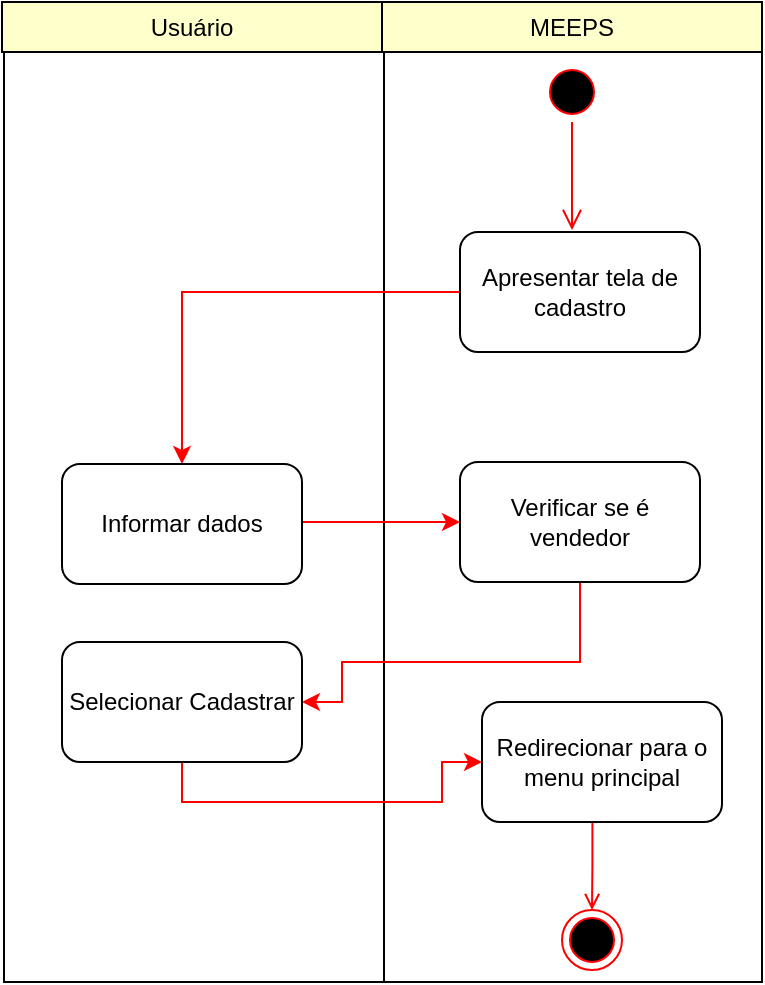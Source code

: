 <mxfile version="11.3.1" pages="1"><diagram id="pEvO3yivW7kbDaNzguWj" name="Page-1"><mxGraphModel dx="373" dy="623" grid="1" gridSize="10" guides="1" tooltips="1" connect="1" arrows="1" fold="1" page="1" pageScale="1" pageWidth="827" pageHeight="1169" math="0" shadow="0"><root><mxCell id="0"/><mxCell id="1" parent="0"/><mxCell id="Yyd2xn2CKn9gwEadEKgY-5" value="" style="rounded=0;whiteSpace=wrap;html=1;" vertex="1" parent="1"><mxGeometry x="410" y="85" width="190" height="465" as="geometry"/></mxCell><mxCell id="Yyd2xn2CKn9gwEadEKgY-6" value="" style="rounded=0;whiteSpace=wrap;html=1;" vertex="1" parent="1"><mxGeometry x="221" y="85" width="190" height="465" as="geometry"/></mxCell><mxCell id="Yyd2xn2CKn9gwEadEKgY-9" style="edgeStyle=orthogonalEdgeStyle;rounded=0;orthogonalLoop=1;jettySize=auto;html=1;endArrow=open;endFill=0;strokeColor=#FF0000;entryX=0.5;entryY=0;entryDx=0;entryDy=0;exitX=0.46;exitY=1.003;exitDx=0;exitDy=0;exitPerimeter=0;" edge="1" parent="1" source="Yyd2xn2CKn9gwEadEKgY-23" target="Yyd2xn2CKn9gwEadEKgY-11"><mxGeometry relative="1" as="geometry"><mxPoint x="505" y="399.5" as="sourcePoint"/><mxPoint x="505" y="478" as="targetPoint"/><Array as="points"/></mxGeometry></mxCell><mxCell id="Yyd2xn2CKn9gwEadEKgY-11" value="" style="ellipse;html=1;shape=endState;fillColor=#000000;strokeColor=#ff0000;" vertex="1" parent="1"><mxGeometry x="500.0" y="514" width="30" height="30" as="geometry"/></mxCell><mxCell id="Yyd2xn2CKn9gwEadEKgY-12" value="Usuário" style="rounded=0;whiteSpace=wrap;html=1;strokeColor=#000000;fillColor=#FFFFCC;" vertex="1" parent="1"><mxGeometry x="220" y="60" width="190" height="25" as="geometry"/></mxCell><mxCell id="Yyd2xn2CKn9gwEadEKgY-13" value="MEEPS" style="rounded=0;whiteSpace=wrap;html=1;strokeColor=#000000;fillColor=#FFFFCC;" vertex="1" parent="1"><mxGeometry x="410.0" y="60" width="190" height="25" as="geometry"/></mxCell><mxCell id="Yyd2xn2CKn9gwEadEKgY-14" value="" style="ellipse;html=1;shape=startState;fillColor=#000000;strokeColor=#ff0000;" vertex="1" parent="1"><mxGeometry x="490" y="90" width="30" height="30" as="geometry"/></mxCell><mxCell id="Yyd2xn2CKn9gwEadEKgY-15" value="" style="edgeStyle=orthogonalEdgeStyle;html=1;verticalAlign=bottom;endArrow=open;endSize=8;strokeColor=#ff0000;" edge="1" parent="1"><mxGeometry relative="1" as="geometry"><mxPoint x="505" y="174" as="targetPoint"/><mxPoint x="505" y="120" as="sourcePoint"/></mxGeometry></mxCell><mxCell id="Yyd2xn2CKn9gwEadEKgY-19" value="" style="edgeStyle=orthogonalEdgeStyle;rounded=0;orthogonalLoop=1;jettySize=auto;html=1;fillColor=#e51400;strokeColor=#FF0000;" edge="1" parent="1" source="Yyd2xn2CKn9gwEadEKgY-16" target="Yyd2xn2CKn9gwEadEKgY-17"><mxGeometry relative="1" as="geometry"/></mxCell><mxCell id="Yyd2xn2CKn9gwEadEKgY-16" value="Apresentar tela de cadastro" style="rounded=1;whiteSpace=wrap;html=1;" vertex="1" parent="1"><mxGeometry x="449" y="175" width="120" height="60" as="geometry"/></mxCell><mxCell id="Yyd2xn2CKn9gwEadEKgY-20" style="edgeStyle=orthogonalEdgeStyle;rounded=0;orthogonalLoop=1;jettySize=auto;html=1;strokeColor=#FF0000;entryX=0;entryY=0.5;entryDx=0;entryDy=0;" edge="1" parent="1" target="Yyd2xn2CKn9gwEadEKgY-18"><mxGeometry relative="1" as="geometry"><mxPoint x="310" y="327" as="sourcePoint"/><mxPoint x="449" y="377.238" as="targetPoint"/><Array as="points"><mxPoint x="310" y="320"/></Array></mxGeometry></mxCell><mxCell id="Yyd2xn2CKn9gwEadEKgY-17" value="Informar dados" style="rounded=1;whiteSpace=wrap;html=1;" vertex="1" parent="1"><mxGeometry x="250" y="291" width="120" height="60" as="geometry"/></mxCell><mxCell id="Yyd2xn2CKn9gwEadEKgY-22" style="edgeStyle=orthogonalEdgeStyle;rounded=0;orthogonalLoop=1;jettySize=auto;html=1;entryX=1;entryY=0.5;entryDx=0;entryDy=0;strokeColor=#FF0000;" edge="1" parent="1" source="Yyd2xn2CKn9gwEadEKgY-18" target="Yyd2xn2CKn9gwEadEKgY-21"><mxGeometry relative="1" as="geometry"><Array as="points"><mxPoint x="509" y="390"/><mxPoint x="390" y="390"/><mxPoint x="390" y="410"/></Array></mxGeometry></mxCell><mxCell id="Yyd2xn2CKn9gwEadEKgY-18" value="Verificar se é vendedor" style="rounded=1;whiteSpace=wrap;html=1;" vertex="1" parent="1"><mxGeometry x="449" y="290" width="120" height="60" as="geometry"/></mxCell><mxCell id="Yyd2xn2CKn9gwEadEKgY-45" style="edgeStyle=orthogonalEdgeStyle;rounded=0;orthogonalLoop=1;jettySize=auto;html=1;strokeColor=#FF0000;exitX=0.5;exitY=1;exitDx=0;exitDy=0;" edge="1" parent="1" source="Yyd2xn2CKn9gwEadEKgY-21" target="Yyd2xn2CKn9gwEadEKgY-23"><mxGeometry relative="1" as="geometry"><Array as="points"><mxPoint x="310" y="460"/><mxPoint x="440" y="460"/><mxPoint x="440" y="440"/></Array></mxGeometry></mxCell><mxCell id="Yyd2xn2CKn9gwEadEKgY-21" value="Selecionar Cadastrar" style="rounded=1;whiteSpace=wrap;html=1;" vertex="1" parent="1"><mxGeometry x="250" y="380" width="120" height="60" as="geometry"/></mxCell><mxCell id="Yyd2xn2CKn9gwEadEKgY-23" value="Redirecionar para o menu principal" style="rounded=1;whiteSpace=wrap;html=1;" vertex="1" parent="1"><mxGeometry x="460" y="410" width="120" height="60" as="geometry"/></mxCell></root></mxGraphModel></diagram></mxfile>